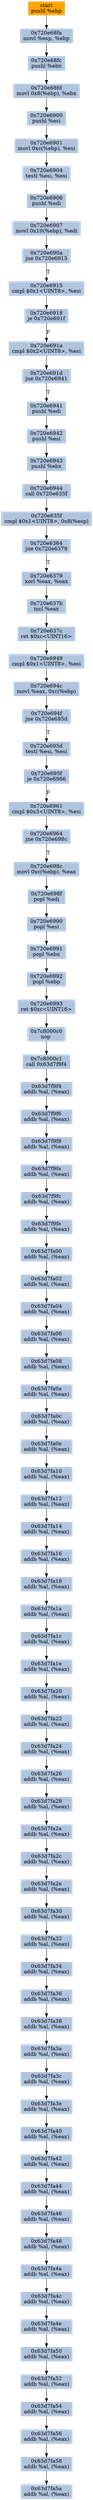 digraph G {
node[shape=rectangle,style=filled,fillcolor=lightsteelblue,color=lightsteelblue]
bgcolor="transparent"
a0x720e68f9pushl_ebp[label="start\npushl %ebp",color="lightgrey",fillcolor="orange"];
a0x720e68famovl_esp_ebp[label="0x720e68fa\nmovl %esp, %ebp"];
a0x720e68fcpushl_ebx[label="0x720e68fc\npushl %ebx"];
a0x720e68fdmovl_0x8ebp__ebx[label="0x720e68fd\nmovl 0x8(%ebp), %ebx"];
a0x720e6900pushl_esi[label="0x720e6900\npushl %esi"];
a0x720e6901movl_0xcebp__esi[label="0x720e6901\nmovl 0xc(%ebp), %esi"];
a0x720e6904testl_esi_esi[label="0x720e6904\ntestl %esi, %esi"];
a0x720e6906pushl_edi[label="0x720e6906\npushl %edi"];
a0x720e6907movl_0x10ebp__edi[label="0x720e6907\nmovl 0x10(%ebp), %edi"];
a0x720e690ajne_0x720e6915[label="0x720e690a\njne 0x720e6915"];
a0x720e6915cmpl_0x1UINT8_esi[label="0x720e6915\ncmpl $0x1<UINT8>, %esi"];
a0x720e6918je_0x720e691f[label="0x720e6918\nje 0x720e691f"];
a0x720e691acmpl_0x2UINT8_esi[label="0x720e691a\ncmpl $0x2<UINT8>, %esi"];
a0x720e691djne_0x720e6941[label="0x720e691d\njne 0x720e6941"];
a0x720e6941pushl_edi[label="0x720e6941\npushl %edi"];
a0x720e6942pushl_esi[label="0x720e6942\npushl %esi"];
a0x720e6943pushl_ebx[label="0x720e6943\npushl %ebx"];
a0x720e6944call_0x720e635f[label="0x720e6944\ncall 0x720e635f"];
a0x720e635fcmpl_0x1UINT8_0x8esp_[label="0x720e635f\ncmpl $0x1<UINT8>, 0x8(%esp)"];
a0x720e6364jne_0x720e6379[label="0x720e6364\njne 0x720e6379"];
a0x720e6379xorl_eax_eax[label="0x720e6379\nxorl %eax, %eax"];
a0x720e637bincl_eax[label="0x720e637b\nincl %eax"];
a0x720e637cret_0xcUINT16[label="0x720e637c\nret $0xc<UINT16>"];
a0x720e6949cmpl_0x1UINT8_esi[label="0x720e6949\ncmpl $0x1<UINT8>, %esi"];
a0x720e694cmovl_eax_0xcebp_[label="0x720e694c\nmovl %eax, 0xc(%ebp)"];
a0x720e694fjne_0x720e695d[label="0x720e694f\njne 0x720e695d"];
a0x720e695dtestl_esi_esi[label="0x720e695d\ntestl %esi, %esi"];
a0x720e695fje_0x720e6966[label="0x720e695f\nje 0x720e6966"];
a0x720e6961cmpl_0x3UINT8_esi[label="0x720e6961\ncmpl $0x3<UINT8>, %esi"];
a0x720e6964jne_0x720e698c[label="0x720e6964\njne 0x720e698c"];
a0x720e698cmovl_0xcebp__eax[label="0x720e698c\nmovl 0xc(%ebp), %eax"];
a0x720e698fpopl_edi[label="0x720e698f\npopl %edi"];
a0x720e6990popl_esi[label="0x720e6990\npopl %esi"];
a0x720e6991popl_ebx[label="0x720e6991\npopl %ebx"];
a0x720e6992popl_ebp[label="0x720e6992\npopl %ebp"];
a0x720e6993ret_0xcUINT16[label="0x720e6993\nret $0xc<UINT16>"];
a0x7c8000c0nop_[label="0x7c8000c0\nnop "];
a0x7c8000c1call_0x63d7f9f4[label="0x7c8000c1\ncall 0x63d7f9f4"];
a0x63d7f9f4addb_al_eax_[label="0x63d7f9f4\naddb %al, (%eax)"];
a0x63d7f9f6addb_al_eax_[label="0x63d7f9f6\naddb %al, (%eax)"];
a0x63d7f9f8addb_al_eax_[label="0x63d7f9f8\naddb %al, (%eax)"];
a0x63d7f9faaddb_al_eax_[label="0x63d7f9fa\naddb %al, (%eax)"];
a0x63d7f9fcaddb_al_eax_[label="0x63d7f9fc\naddb %al, (%eax)"];
a0x63d7f9feaddb_al_eax_[label="0x63d7f9fe\naddb %al, (%eax)"];
a0x63d7fa00addb_al_eax_[label="0x63d7fa00\naddb %al, (%eax)"];
a0x63d7fa02addb_al_eax_[label="0x63d7fa02\naddb %al, (%eax)"];
a0x63d7fa04addb_al_eax_[label="0x63d7fa04\naddb %al, (%eax)"];
a0x63d7fa06addb_al_eax_[label="0x63d7fa06\naddb %al, (%eax)"];
a0x63d7fa08addb_al_eax_[label="0x63d7fa08\naddb %al, (%eax)"];
a0x63d7fa0aaddb_al_eax_[label="0x63d7fa0a\naddb %al, (%eax)"];
a0x63d7fa0caddb_al_eax_[label="0x63d7fa0c\naddb %al, (%eax)"];
a0x63d7fa0eaddb_al_eax_[label="0x63d7fa0e\naddb %al, (%eax)"];
a0x63d7fa10addb_al_eax_[label="0x63d7fa10\naddb %al, (%eax)"];
a0x63d7fa12addb_al_eax_[label="0x63d7fa12\naddb %al, (%eax)"];
a0x63d7fa14addb_al_eax_[label="0x63d7fa14\naddb %al, (%eax)"];
a0x63d7fa16addb_al_eax_[label="0x63d7fa16\naddb %al, (%eax)"];
a0x63d7fa18addb_al_eax_[label="0x63d7fa18\naddb %al, (%eax)"];
a0x63d7fa1aaddb_al_eax_[label="0x63d7fa1a\naddb %al, (%eax)"];
a0x63d7fa1caddb_al_eax_[label="0x63d7fa1c\naddb %al, (%eax)"];
a0x63d7fa1eaddb_al_eax_[label="0x63d7fa1e\naddb %al, (%eax)"];
a0x63d7fa20addb_al_eax_[label="0x63d7fa20\naddb %al, (%eax)"];
a0x63d7fa22addb_al_eax_[label="0x63d7fa22\naddb %al, (%eax)"];
a0x63d7fa24addb_al_eax_[label="0x63d7fa24\naddb %al, (%eax)"];
a0x63d7fa26addb_al_eax_[label="0x63d7fa26\naddb %al, (%eax)"];
a0x63d7fa28addb_al_eax_[label="0x63d7fa28\naddb %al, (%eax)"];
a0x63d7fa2aaddb_al_eax_[label="0x63d7fa2a\naddb %al, (%eax)"];
a0x63d7fa2caddb_al_eax_[label="0x63d7fa2c\naddb %al, (%eax)"];
a0x63d7fa2eaddb_al_eax_[label="0x63d7fa2e\naddb %al, (%eax)"];
a0x63d7fa30addb_al_eax_[label="0x63d7fa30\naddb %al, (%eax)"];
a0x63d7fa32addb_al_eax_[label="0x63d7fa32\naddb %al, (%eax)"];
a0x63d7fa34addb_al_eax_[label="0x63d7fa34\naddb %al, (%eax)"];
a0x63d7fa36addb_al_eax_[label="0x63d7fa36\naddb %al, (%eax)"];
a0x63d7fa38addb_al_eax_[label="0x63d7fa38\naddb %al, (%eax)"];
a0x63d7fa3aaddb_al_eax_[label="0x63d7fa3a\naddb %al, (%eax)"];
a0x63d7fa3caddb_al_eax_[label="0x63d7fa3c\naddb %al, (%eax)"];
a0x63d7fa3eaddb_al_eax_[label="0x63d7fa3e\naddb %al, (%eax)"];
a0x63d7fa40addb_al_eax_[label="0x63d7fa40\naddb %al, (%eax)"];
a0x63d7fa42addb_al_eax_[label="0x63d7fa42\naddb %al, (%eax)"];
a0x63d7fa44addb_al_eax_[label="0x63d7fa44\naddb %al, (%eax)"];
a0x63d7fa46addb_al_eax_[label="0x63d7fa46\naddb %al, (%eax)"];
a0x63d7fa48addb_al_eax_[label="0x63d7fa48\naddb %al, (%eax)"];
a0x63d7fa4aaddb_al_eax_[label="0x63d7fa4a\naddb %al, (%eax)"];
a0x63d7fa4caddb_al_eax_[label="0x63d7fa4c\naddb %al, (%eax)"];
a0x63d7fa4eaddb_al_eax_[label="0x63d7fa4e\naddb %al, (%eax)"];
a0x63d7fa50addb_al_eax_[label="0x63d7fa50\naddb %al, (%eax)"];
a0x63d7fa52addb_al_eax_[label="0x63d7fa52\naddb %al, (%eax)"];
a0x63d7fa54addb_al_eax_[label="0x63d7fa54\naddb %al, (%eax)"];
a0x63d7fa56addb_al_eax_[label="0x63d7fa56\naddb %al, (%eax)"];
a0x63d7fa58addb_al_eax_[label="0x63d7fa58\naddb %al, (%eax)"];
a0x63d7fa5aaddb_al_eax_[label="0x63d7fa5a\naddb %al, (%eax)"];
a0x720e68f9pushl_ebp -> a0x720e68famovl_esp_ebp [color="#000000"];
a0x720e68famovl_esp_ebp -> a0x720e68fcpushl_ebx [color="#000000"];
a0x720e68fcpushl_ebx -> a0x720e68fdmovl_0x8ebp__ebx [color="#000000"];
a0x720e68fdmovl_0x8ebp__ebx -> a0x720e6900pushl_esi [color="#000000"];
a0x720e6900pushl_esi -> a0x720e6901movl_0xcebp__esi [color="#000000"];
a0x720e6901movl_0xcebp__esi -> a0x720e6904testl_esi_esi [color="#000000"];
a0x720e6904testl_esi_esi -> a0x720e6906pushl_edi [color="#000000"];
a0x720e6906pushl_edi -> a0x720e6907movl_0x10ebp__edi [color="#000000"];
a0x720e6907movl_0x10ebp__edi -> a0x720e690ajne_0x720e6915 [color="#000000"];
a0x720e690ajne_0x720e6915 -> a0x720e6915cmpl_0x1UINT8_esi [color="#000000",label="T"];
a0x720e6915cmpl_0x1UINT8_esi -> a0x720e6918je_0x720e691f [color="#000000"];
a0x720e6918je_0x720e691f -> a0x720e691acmpl_0x2UINT8_esi [color="#000000",label="F"];
a0x720e691acmpl_0x2UINT8_esi -> a0x720e691djne_0x720e6941 [color="#000000"];
a0x720e691djne_0x720e6941 -> a0x720e6941pushl_edi [color="#000000",label="T"];
a0x720e6941pushl_edi -> a0x720e6942pushl_esi [color="#000000"];
a0x720e6942pushl_esi -> a0x720e6943pushl_ebx [color="#000000"];
a0x720e6943pushl_ebx -> a0x720e6944call_0x720e635f [color="#000000"];
a0x720e6944call_0x720e635f -> a0x720e635fcmpl_0x1UINT8_0x8esp_ [color="#000000"];
a0x720e635fcmpl_0x1UINT8_0x8esp_ -> a0x720e6364jne_0x720e6379 [color="#000000"];
a0x720e6364jne_0x720e6379 -> a0x720e6379xorl_eax_eax [color="#000000",label="T"];
a0x720e6379xorl_eax_eax -> a0x720e637bincl_eax [color="#000000"];
a0x720e637bincl_eax -> a0x720e637cret_0xcUINT16 [color="#000000"];
a0x720e637cret_0xcUINT16 -> a0x720e6949cmpl_0x1UINT8_esi [color="#000000"];
a0x720e6949cmpl_0x1UINT8_esi -> a0x720e694cmovl_eax_0xcebp_ [color="#000000"];
a0x720e694cmovl_eax_0xcebp_ -> a0x720e694fjne_0x720e695d [color="#000000"];
a0x720e694fjne_0x720e695d -> a0x720e695dtestl_esi_esi [color="#000000",label="T"];
a0x720e695dtestl_esi_esi -> a0x720e695fje_0x720e6966 [color="#000000"];
a0x720e695fje_0x720e6966 -> a0x720e6961cmpl_0x3UINT8_esi [color="#000000",label="F"];
a0x720e6961cmpl_0x3UINT8_esi -> a0x720e6964jne_0x720e698c [color="#000000"];
a0x720e6964jne_0x720e698c -> a0x720e698cmovl_0xcebp__eax [color="#000000",label="T"];
a0x720e698cmovl_0xcebp__eax -> a0x720e698fpopl_edi [color="#000000"];
a0x720e698fpopl_edi -> a0x720e6990popl_esi [color="#000000"];
a0x720e6990popl_esi -> a0x720e6991popl_ebx [color="#000000"];
a0x720e6991popl_ebx -> a0x720e6992popl_ebp [color="#000000"];
a0x720e6992popl_ebp -> a0x720e6993ret_0xcUINT16 [color="#000000"];
a0x720e6993ret_0xcUINT16 -> a0x7c8000c0nop_ [color="#000000"];
a0x7c8000c0nop_ -> a0x7c8000c1call_0x63d7f9f4 [color="#000000"];
a0x7c8000c1call_0x63d7f9f4 -> a0x63d7f9f4addb_al_eax_ [color="#000000"];
a0x63d7f9f4addb_al_eax_ -> a0x63d7f9f6addb_al_eax_ [color="#000000"];
a0x63d7f9f6addb_al_eax_ -> a0x63d7f9f8addb_al_eax_ [color="#000000"];
a0x63d7f9f8addb_al_eax_ -> a0x63d7f9faaddb_al_eax_ [color="#000000"];
a0x63d7f9faaddb_al_eax_ -> a0x63d7f9fcaddb_al_eax_ [color="#000000"];
a0x63d7f9fcaddb_al_eax_ -> a0x63d7f9feaddb_al_eax_ [color="#000000"];
a0x63d7f9feaddb_al_eax_ -> a0x63d7fa00addb_al_eax_ [color="#000000"];
a0x63d7fa00addb_al_eax_ -> a0x63d7fa02addb_al_eax_ [color="#000000"];
a0x63d7fa02addb_al_eax_ -> a0x63d7fa04addb_al_eax_ [color="#000000"];
a0x63d7fa04addb_al_eax_ -> a0x63d7fa06addb_al_eax_ [color="#000000"];
a0x63d7fa06addb_al_eax_ -> a0x63d7fa08addb_al_eax_ [color="#000000"];
a0x63d7fa08addb_al_eax_ -> a0x63d7fa0aaddb_al_eax_ [color="#000000"];
a0x63d7fa0aaddb_al_eax_ -> a0x63d7fa0caddb_al_eax_ [color="#000000"];
a0x63d7fa0caddb_al_eax_ -> a0x63d7fa0eaddb_al_eax_ [color="#000000"];
a0x63d7fa0eaddb_al_eax_ -> a0x63d7fa10addb_al_eax_ [color="#000000"];
a0x63d7fa10addb_al_eax_ -> a0x63d7fa12addb_al_eax_ [color="#000000"];
a0x63d7fa12addb_al_eax_ -> a0x63d7fa14addb_al_eax_ [color="#000000"];
a0x63d7fa14addb_al_eax_ -> a0x63d7fa16addb_al_eax_ [color="#000000"];
a0x63d7fa16addb_al_eax_ -> a0x63d7fa18addb_al_eax_ [color="#000000"];
a0x63d7fa18addb_al_eax_ -> a0x63d7fa1aaddb_al_eax_ [color="#000000"];
a0x63d7fa1aaddb_al_eax_ -> a0x63d7fa1caddb_al_eax_ [color="#000000"];
a0x63d7fa1caddb_al_eax_ -> a0x63d7fa1eaddb_al_eax_ [color="#000000"];
a0x63d7fa1eaddb_al_eax_ -> a0x63d7fa20addb_al_eax_ [color="#000000"];
a0x63d7fa20addb_al_eax_ -> a0x63d7fa22addb_al_eax_ [color="#000000"];
a0x63d7fa22addb_al_eax_ -> a0x63d7fa24addb_al_eax_ [color="#000000"];
a0x63d7fa24addb_al_eax_ -> a0x63d7fa26addb_al_eax_ [color="#000000"];
a0x63d7fa26addb_al_eax_ -> a0x63d7fa28addb_al_eax_ [color="#000000"];
a0x63d7fa28addb_al_eax_ -> a0x63d7fa2aaddb_al_eax_ [color="#000000"];
a0x63d7fa2aaddb_al_eax_ -> a0x63d7fa2caddb_al_eax_ [color="#000000"];
a0x63d7fa2caddb_al_eax_ -> a0x63d7fa2eaddb_al_eax_ [color="#000000"];
a0x63d7fa2eaddb_al_eax_ -> a0x63d7fa30addb_al_eax_ [color="#000000"];
a0x63d7fa30addb_al_eax_ -> a0x63d7fa32addb_al_eax_ [color="#000000"];
a0x63d7fa32addb_al_eax_ -> a0x63d7fa34addb_al_eax_ [color="#000000"];
a0x63d7fa34addb_al_eax_ -> a0x63d7fa36addb_al_eax_ [color="#000000"];
a0x63d7fa36addb_al_eax_ -> a0x63d7fa38addb_al_eax_ [color="#000000"];
a0x63d7fa38addb_al_eax_ -> a0x63d7fa3aaddb_al_eax_ [color="#000000"];
a0x63d7fa3aaddb_al_eax_ -> a0x63d7fa3caddb_al_eax_ [color="#000000"];
a0x63d7fa3caddb_al_eax_ -> a0x63d7fa3eaddb_al_eax_ [color="#000000"];
a0x63d7fa3eaddb_al_eax_ -> a0x63d7fa40addb_al_eax_ [color="#000000"];
a0x63d7fa40addb_al_eax_ -> a0x63d7fa42addb_al_eax_ [color="#000000"];
a0x63d7fa42addb_al_eax_ -> a0x63d7fa44addb_al_eax_ [color="#000000"];
a0x63d7fa44addb_al_eax_ -> a0x63d7fa46addb_al_eax_ [color="#000000"];
a0x63d7fa46addb_al_eax_ -> a0x63d7fa48addb_al_eax_ [color="#000000"];
a0x63d7fa48addb_al_eax_ -> a0x63d7fa4aaddb_al_eax_ [color="#000000"];
a0x63d7fa4aaddb_al_eax_ -> a0x63d7fa4caddb_al_eax_ [color="#000000"];
a0x63d7fa4caddb_al_eax_ -> a0x63d7fa4eaddb_al_eax_ [color="#000000"];
a0x63d7fa4eaddb_al_eax_ -> a0x63d7fa50addb_al_eax_ [color="#000000"];
a0x63d7fa50addb_al_eax_ -> a0x63d7fa52addb_al_eax_ [color="#000000"];
a0x63d7fa52addb_al_eax_ -> a0x63d7fa54addb_al_eax_ [color="#000000"];
a0x63d7fa54addb_al_eax_ -> a0x63d7fa56addb_al_eax_ [color="#000000"];
a0x63d7fa56addb_al_eax_ -> a0x63d7fa58addb_al_eax_ [color="#000000"];
a0x63d7fa58addb_al_eax_ -> a0x63d7fa5aaddb_al_eax_ [color="#000000"];
}
